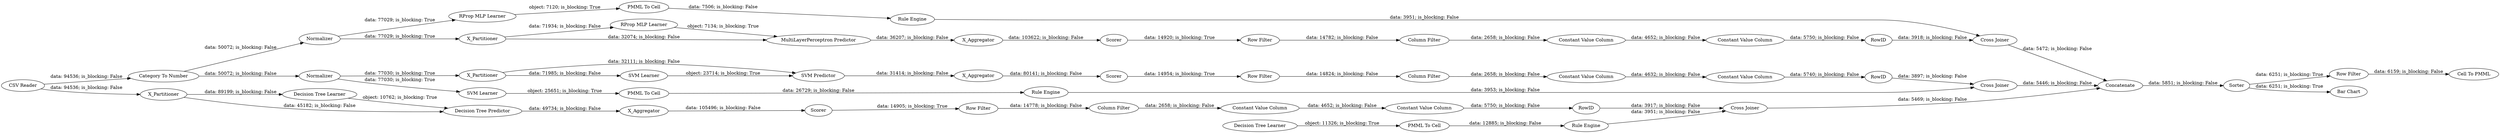digraph {
	"301520421705410177_35" [label="RProp MLP Learner"]
	"-3302095168100418391_38" [label="Cross Joiner"]
	"-3356009912351388341_35" [label="Rule Engine"]
	"3083614064636544150_9" [label="Row Filter"]
	"-3302095168100418391_32" [label="MultiLayerPerceptron Predictor"]
	"-4017114012686773455_293" [label=RowID]
	"8516675619856749803_302" [label=X_Partitioner]
	"2555522289993390734_53" [label="Row Filter"]
	"8516675619856749803_38" [label="Cross Joiner"]
	"-3302095168100418391_40" [label=X_Partitioner]
	"-4017114012686773455_294" [label="Column Filter"]
	"-3302095168100418391_7" [label=X_Aggregator]
	"2555522289993390734_60" [label=Concatenate]
	"-3550093230080446012_290" [label="Constant Value Column"]
	"-3550093230080446012_292" [label="Constant Value Column"]
	"-3550093230080446012_293" [label=RowID]
	"5792589455814811167_298" [label=X_Partitioner]
	"3083614064636544150_293" [label=RowID]
	"-4017114012686773455_292" [label="Constant Value Column"]
	"3083614064636544150_290" [label="Constant Value Column"]
	"3083614064636544150_294" [label="Column Filter"]
	"5792589455814811167_31" [label="SVM Learner"]
	"-3550093230080446012_294" [label="Column Filter"]
	"7602867477227413828_33" [label="Decision Tree Learner"]
	"-4017114012686773455_9" [label="Row Filter"]
	"7602867477227413828_34" [label="Rule Engine"]
	"301520421705410177_34" [label="Rule Engine"]
	"8516675619856749803_39" [label=Scorer]
	"3083614064636544150_292" [label="Constant Value Column"]
	"-3302095168100418391_39" [label=Normalizer]
	"2555522289993390734_59" [label="Bar Chart"]
	"-3302095168100418391_31" [label="RProp MLP Learner"]
	"-3356009912351388341_34" [label="PMML To Cell"]
	"5792589455814811167_41" [label=Scorer]
	"5792589455814811167_40" [label=Normalizer]
	"8516675619856749803_31" [label="Decision Tree Learner"]
	"-4017114012686773455_290" [label="Constant Value Column"]
	"-3356009912351388341_33" [label="SVM Learner"]
	"7602867477227413828_28" [label="PMML To Cell"]
	"8516675619856749803_7" [label=X_Aggregator]
	"5792589455814811167_7" [label=X_Aggregator]
	"301520421705410177_22" [label="PMML To Cell"]
	"2555522289993390734_52" [label=Sorter]
	"5792589455814811167_32" [label="SVM Predictor"]
	"8516675619856749803_32" [label="Decision Tree Predictor"]
	"2555522289993390734_54" [label="Cell To PMML"]
	"5792589455814811167_39" [label="Cross Joiner"]
	"2555522289993390734_58" [label="Category To Number"]
	"-3550093230080446012_9" [label="Row Filter"]
	"-3302095168100418391_41" [label=Scorer]
	"2555522289993390734_306" [label="CSV Reader"]
	"-3302095168100418391_40" -> "-3302095168100418391_32" [label="data: 32074; is_blocking: False"]
	"5792589455814811167_40" -> "-3356009912351388341_33" [label="data: 77030; is_blocking: True"]
	"8516675619856749803_302" -> "8516675619856749803_32" [label="data: 45182; is_blocking: False"]
	"5792589455814811167_298" -> "5792589455814811167_31" [label="data: 71985; is_blocking: False"]
	"5792589455814811167_40" -> "5792589455814811167_298" [label="data: 77030; is_blocking: True"]
	"-3550093230080446012_290" -> "-3550093230080446012_292" [label="data: 4632; is_blocking: False"]
	"7602867477227413828_28" -> "7602867477227413828_34" [label="data: 12885; is_blocking: False"]
	"3083614064636544150_293" -> "-3302095168100418391_38" [label="data: 3918; is_blocking: False"]
	"7602867477227413828_33" -> "7602867477227413828_28" [label="object: 11326; is_blocking: True"]
	"-3550093230080446012_293" -> "5792589455814811167_39" [label="data: 3897; is_blocking: False"]
	"-4017114012686773455_290" -> "-4017114012686773455_292" [label="data: 4652; is_blocking: False"]
	"-4017114012686773455_293" -> "8516675619856749803_38" [label="data: 3917; is_blocking: False"]
	"2555522289993390734_60" -> "2555522289993390734_52" [label="data: 5851; is_blocking: False"]
	"-3550093230080446012_9" -> "-3550093230080446012_294" [label="data: 14824; is_blocking: False"]
	"2555522289993390734_306" -> "8516675619856749803_302" [label="data: 94536; is_blocking: False"]
	"-3302095168100418391_39" -> "-3302095168100418391_40" [label="data: 77029; is_blocking: True"]
	"8516675619856749803_302" -> "8516675619856749803_31" [label="data: 89199; is_blocking: False"]
	"5792589455814811167_7" -> "5792589455814811167_41" [label="data: 80141; is_blocking: False"]
	"301520421705410177_22" -> "301520421705410177_34" [label="data: 7506; is_blocking: False"]
	"301520421705410177_35" -> "301520421705410177_22" [label="object: 7120; is_blocking: True"]
	"5792589455814811167_31" -> "5792589455814811167_32" [label="object: 23714; is_blocking: True"]
	"-3302095168100418391_31" -> "-3302095168100418391_32" [label="object: 7134; is_blocking: True"]
	"2555522289993390734_52" -> "2555522289993390734_53" [label="data: 6251; is_blocking: True"]
	"301520421705410177_34" -> "-3302095168100418391_38" [label="data: 3951; is_blocking: False"]
	"-4017114012686773455_9" -> "-4017114012686773455_294" [label="data: 14778; is_blocking: False"]
	"-3302095168100418391_38" -> "2555522289993390734_60" [label="data: 5472; is_blocking: False"]
	"-3550093230080446012_294" -> "-3550093230080446012_290" [label="data: 2658; is_blocking: False"]
	"-4017114012686773455_294" -> "-4017114012686773455_290" [label="data: 2658; is_blocking: False"]
	"8516675619856749803_31" -> "8516675619856749803_32" [label="object: 10762; is_blocking: True"]
	"-3356009912351388341_34" -> "-3356009912351388341_35" [label="data: 26729; is_blocking: False"]
	"7602867477227413828_34" -> "8516675619856749803_38" [label="data: 3951; is_blocking: False"]
	"-3302095168100418391_7" -> "-3302095168100418391_41" [label="data: 103622; is_blocking: False"]
	"8516675619856749803_32" -> "8516675619856749803_7" [label="data: 49734; is_blocking: False"]
	"8516675619856749803_38" -> "2555522289993390734_60" [label="data: 5469; is_blocking: False"]
	"8516675619856749803_7" -> "8516675619856749803_39" [label="data: 105496; is_blocking: False"]
	"-3356009912351388341_33" -> "-3356009912351388341_34" [label="object: 25651; is_blocking: True"]
	"3083614064636544150_292" -> "3083614064636544150_293" [label="data: 5750; is_blocking: False"]
	"8516675619856749803_39" -> "-4017114012686773455_9" [label="data: 14905; is_blocking: True"]
	"2555522289993390734_53" -> "2555522289993390734_54" [label="data: 6159; is_blocking: False"]
	"-3302095168100418391_41" -> "3083614064636544150_9" [label="data: 14920; is_blocking: True"]
	"2555522289993390734_58" -> "5792589455814811167_40" [label="data: 50072; is_blocking: False"]
	"5792589455814811167_41" -> "-3550093230080446012_9" [label="data: 14954; is_blocking: True"]
	"3083614064636544150_9" -> "3083614064636544150_294" [label="data: 14782; is_blocking: False"]
	"2555522289993390734_52" -> "2555522289993390734_59" [label="data: 6251; is_blocking: True"]
	"-3302095168100418391_39" -> "301520421705410177_35" [label="data: 77029; is_blocking: True"]
	"-3356009912351388341_35" -> "5792589455814811167_39" [label="data: 3953; is_blocking: False"]
	"3083614064636544150_294" -> "3083614064636544150_290" [label="data: 2658; is_blocking: False"]
	"2555522289993390734_306" -> "2555522289993390734_58" [label="data: 94536; is_blocking: False"]
	"2555522289993390734_58" -> "-3302095168100418391_39" [label="data: 50072; is_blocking: False"]
	"-3302095168100418391_32" -> "-3302095168100418391_7" [label="data: 36207; is_blocking: False"]
	"-4017114012686773455_292" -> "-4017114012686773455_293" [label="data: 5750; is_blocking: False"]
	"-3302095168100418391_40" -> "-3302095168100418391_31" [label="data: 71934; is_blocking: False"]
	"5792589455814811167_32" -> "5792589455814811167_7" [label="data: 31414; is_blocking: False"]
	"3083614064636544150_290" -> "3083614064636544150_292" [label="data: 4652; is_blocking: False"]
	"-3550093230080446012_292" -> "-3550093230080446012_293" [label="data: 5740; is_blocking: False"]
	"5792589455814811167_298" -> "5792589455814811167_32" [label="data: 32111; is_blocking: False"]
	"5792589455814811167_39" -> "2555522289993390734_60" [label="data: 5446; is_blocking: False"]
	rankdir=LR
}
